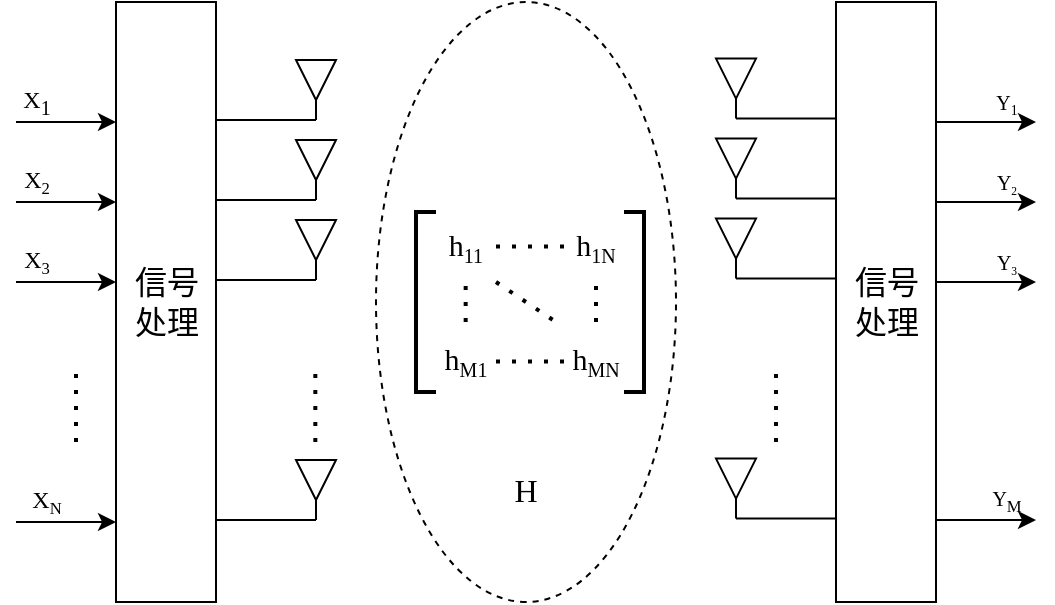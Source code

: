 <mxfile version="18.0.4" type="github">
  <diagram id="q9GEcScXyjQXlS6VjjTK" name="Page-1">
    <mxGraphModel dx="1038" dy="547" grid="1" gridSize="10" guides="1" tooltips="1" connect="1" arrows="1" fold="1" page="1" pageScale="1" pageWidth="827" pageHeight="1169" math="0" shadow="0">
      <root>
        <mxCell id="0" />
        <mxCell id="1" parent="0" />
        <mxCell id="ftm3P9XVFiQLWpEqlPqK-1" value="&lt;h2&gt;&lt;br&gt;&lt;/h2&gt;" style="whiteSpace=wrap;html=1;" parent="1" vertex="1">
          <mxGeometry x="160" y="100" width="50" height="300" as="geometry" />
        </mxCell>
        <mxCell id="ftm3P9XVFiQLWpEqlPqK-2" value="&lt;h2&gt;&lt;br&gt;&lt;/h2&gt;" style="whiteSpace=wrap;html=1;" parent="1" vertex="1">
          <mxGeometry x="520" y="100" width="50" height="300" as="geometry" />
        </mxCell>
        <mxCell id="ftm3P9XVFiQLWpEqlPqK-3" value="" style="endArrow=classic;html=1;rounded=0;fontFamily=Times New Roman;" parent="1" edge="1">
          <mxGeometry width="50" height="50" relative="1" as="geometry">
            <mxPoint x="110" y="160" as="sourcePoint" />
            <mxPoint x="160" y="160" as="targetPoint" />
          </mxGeometry>
        </mxCell>
        <mxCell id="ftm3P9XVFiQLWpEqlPqK-4" value="" style="endArrow=classic;html=1;rounded=0;fontFamily=Times New Roman;" parent="1" edge="1">
          <mxGeometry width="50" height="50" relative="1" as="geometry">
            <mxPoint x="110" y="200" as="sourcePoint" />
            <mxPoint x="160" y="200" as="targetPoint" />
          </mxGeometry>
        </mxCell>
        <mxCell id="ftm3P9XVFiQLWpEqlPqK-5" value="" style="endArrow=classic;html=1;rounded=0;fontFamily=Times New Roman;" parent="1" edge="1">
          <mxGeometry width="50" height="50" relative="1" as="geometry">
            <mxPoint x="110" y="240" as="sourcePoint" />
            <mxPoint x="160" y="240" as="targetPoint" />
          </mxGeometry>
        </mxCell>
        <mxCell id="ftm3P9XVFiQLWpEqlPqK-6" value="" style="endArrow=classic;html=1;rounded=0;fontFamily=Times New Roman;" parent="1" edge="1">
          <mxGeometry width="50" height="50" relative="1" as="geometry">
            <mxPoint x="110" y="360" as="sourcePoint" />
            <mxPoint x="160" y="360" as="targetPoint" />
          </mxGeometry>
        </mxCell>
        <mxCell id="ftm3P9XVFiQLWpEqlPqK-7" value="" style="endArrow=none;dashed=1;html=1;dashPattern=1 3;strokeWidth=2;rounded=0;fontFamily=Times New Roman;" parent="1" edge="1">
          <mxGeometry width="50" height="50" relative="1" as="geometry">
            <mxPoint x="140" y="320" as="sourcePoint" />
            <mxPoint x="140" y="280" as="targetPoint" />
          </mxGeometry>
        </mxCell>
        <mxCell id="ftm3P9XVFiQLWpEqlPqK-8" value="X&lt;sub&gt;1&lt;/sub&gt;" style="text;html=1;align=center;verticalAlign=middle;resizable=0;points=[];autosize=1;strokeColor=none;fillColor=none;fontFamily=Times New Roman;" parent="1" vertex="1">
          <mxGeometry x="105" y="140" width="30" height="20" as="geometry" />
        </mxCell>
        <mxCell id="ftm3P9XVFiQLWpEqlPqK-9" value="X&lt;span style=&quot;font-size: 10px&quot;&gt;&lt;sub&gt;2&lt;/sub&gt;&lt;/span&gt;" style="text;html=1;align=center;verticalAlign=middle;resizable=0;points=[];autosize=1;strokeColor=none;fillColor=none;fontFamily=Times New Roman;" parent="1" vertex="1">
          <mxGeometry x="105" y="180" width="30" height="20" as="geometry" />
        </mxCell>
        <mxCell id="ftm3P9XVFiQLWpEqlPqK-10" value="X&lt;span style=&quot;font-size: 10px&quot;&gt;&lt;sub&gt;3&lt;/sub&gt;&lt;/span&gt;" style="text;html=1;align=center;verticalAlign=middle;resizable=0;points=[];autosize=1;strokeColor=none;fillColor=none;fontFamily=Times New Roman;" parent="1" vertex="1">
          <mxGeometry x="105" y="220" width="30" height="20" as="geometry" />
        </mxCell>
        <mxCell id="ftm3P9XVFiQLWpEqlPqK-11" value="X&lt;span style=&quot;font-size: 10px&quot;&gt;&lt;sub&gt;N&lt;/sub&gt;&lt;/span&gt;" style="text;html=1;align=center;verticalAlign=middle;resizable=0;points=[];autosize=1;strokeColor=none;fillColor=none;fontFamily=Times New Roman;" parent="1" vertex="1">
          <mxGeometry x="110" y="340" width="30" height="20" as="geometry" />
        </mxCell>
        <mxCell id="ftm3P9XVFiQLWpEqlPqK-13" value="" style="endArrow=none;html=1;rounded=0;fontFamily=Times New Roman;" parent="1" edge="1">
          <mxGeometry width="50" height="50" relative="1" as="geometry">
            <mxPoint x="210" y="159" as="sourcePoint" />
            <mxPoint x="260" y="159" as="targetPoint" />
          </mxGeometry>
        </mxCell>
        <mxCell id="ftm3P9XVFiQLWpEqlPqK-14" value="" style="endArrow=none;html=1;rounded=0;fontFamily=Times New Roman;" parent="1" edge="1">
          <mxGeometry width="50" height="50" relative="1" as="geometry">
            <mxPoint x="260" y="159" as="sourcePoint" />
            <mxPoint x="260" y="149" as="targetPoint" />
          </mxGeometry>
        </mxCell>
        <mxCell id="ftm3P9XVFiQLWpEqlPqK-15" value="" style="triangle;whiteSpace=wrap;html=1;fontFamily=Times New Roman;direction=south;" parent="1" vertex="1">
          <mxGeometry x="250" y="129" width="20" height="20" as="geometry" />
        </mxCell>
        <mxCell id="ftm3P9XVFiQLWpEqlPqK-16" value="" style="endArrow=none;html=1;rounded=0;fontFamily=Times New Roman;" parent="1" edge="1">
          <mxGeometry width="50" height="50" relative="1" as="geometry">
            <mxPoint x="210" y="199" as="sourcePoint" />
            <mxPoint x="260" y="199" as="targetPoint" />
          </mxGeometry>
        </mxCell>
        <mxCell id="ftm3P9XVFiQLWpEqlPqK-17" value="" style="endArrow=none;html=1;rounded=0;fontFamily=Times New Roman;" parent="1" edge="1">
          <mxGeometry width="50" height="50" relative="1" as="geometry">
            <mxPoint x="260" y="199" as="sourcePoint" />
            <mxPoint x="260" y="189" as="targetPoint" />
          </mxGeometry>
        </mxCell>
        <mxCell id="ftm3P9XVFiQLWpEqlPqK-18" value="" style="triangle;whiteSpace=wrap;html=1;fontFamily=Times New Roman;direction=south;" parent="1" vertex="1">
          <mxGeometry x="250" y="169" width="20" height="20" as="geometry" />
        </mxCell>
        <mxCell id="ftm3P9XVFiQLWpEqlPqK-19" value="" style="endArrow=none;html=1;rounded=0;fontFamily=Times New Roman;" parent="1" edge="1">
          <mxGeometry width="50" height="50" relative="1" as="geometry">
            <mxPoint x="210" y="239" as="sourcePoint" />
            <mxPoint x="260" y="239" as="targetPoint" />
          </mxGeometry>
        </mxCell>
        <mxCell id="ftm3P9XVFiQLWpEqlPqK-20" value="" style="endArrow=none;html=1;rounded=0;fontFamily=Times New Roman;" parent="1" edge="1">
          <mxGeometry width="50" height="50" relative="1" as="geometry">
            <mxPoint x="260" y="239" as="sourcePoint" />
            <mxPoint x="260" y="229" as="targetPoint" />
          </mxGeometry>
        </mxCell>
        <mxCell id="ftm3P9XVFiQLWpEqlPqK-21" value="" style="triangle;whiteSpace=wrap;html=1;fontFamily=Times New Roman;direction=south;" parent="1" vertex="1">
          <mxGeometry x="250" y="209" width="20" height="20" as="geometry" />
        </mxCell>
        <mxCell id="ftm3P9XVFiQLWpEqlPqK-22" value="" style="endArrow=none;html=1;rounded=0;fontFamily=Times New Roman;" parent="1" edge="1">
          <mxGeometry width="50" height="50" relative="1" as="geometry">
            <mxPoint x="210" y="359" as="sourcePoint" />
            <mxPoint x="260" y="359" as="targetPoint" />
          </mxGeometry>
        </mxCell>
        <mxCell id="ftm3P9XVFiQLWpEqlPqK-23" value="" style="endArrow=none;html=1;rounded=0;fontFamily=Times New Roman;" parent="1" edge="1">
          <mxGeometry width="50" height="50" relative="1" as="geometry">
            <mxPoint x="260" y="359" as="sourcePoint" />
            <mxPoint x="260" y="349" as="targetPoint" />
          </mxGeometry>
        </mxCell>
        <mxCell id="ftm3P9XVFiQLWpEqlPqK-24" value="" style="triangle;whiteSpace=wrap;html=1;fontFamily=Times New Roman;direction=south;" parent="1" vertex="1">
          <mxGeometry x="250" y="329" width="20" height="20" as="geometry" />
        </mxCell>
        <mxCell id="ftm3P9XVFiQLWpEqlPqK-26" value="" style="endArrow=none;dashed=1;html=1;dashPattern=1 3;strokeWidth=2;rounded=0;fontFamily=Times New Roman;" parent="1" edge="1">
          <mxGeometry width="50" height="50" relative="1" as="geometry">
            <mxPoint x="259.66" y="320" as="sourcePoint" />
            <mxPoint x="259.66" y="280" as="targetPoint" />
          </mxGeometry>
        </mxCell>
        <mxCell id="ftm3P9XVFiQLWpEqlPqK-27" value="" style="ellipse;whiteSpace=wrap;html=1;align=center;dashed=1;fontFamily=Times New Roman;direction=south;" parent="1" vertex="1">
          <mxGeometry x="290" y="100" width="150" height="300" as="geometry" />
        </mxCell>
        <mxCell id="ftm3P9XVFiQLWpEqlPqK-28" value="" style="strokeWidth=2;html=1;shape=mxgraph.flowchart.annotation_1;align=left;pointerEvents=1;fontFamily=Times New Roman;" parent="1" vertex="1">
          <mxGeometry x="310" y="205" width="10" height="90" as="geometry" />
        </mxCell>
        <mxCell id="ftm3P9XVFiQLWpEqlPqK-29" value="" style="strokeWidth=2;html=1;shape=mxgraph.flowchart.annotation_1;align=left;pointerEvents=1;fontFamily=Times New Roman;direction=west;" parent="1" vertex="1">
          <mxGeometry x="414" y="205" width="10" height="90" as="geometry" />
        </mxCell>
        <mxCell id="ftm3P9XVFiQLWpEqlPqK-30" value="&lt;font style=&quot;font-size: 15px;&quot;&gt;h&lt;/font&gt;&lt;sub&gt;11&lt;/sub&gt;" style="text;html=1;strokeColor=none;fillColor=none;align=center;verticalAlign=middle;whiteSpace=wrap;rounded=0;fontFamily=Times New Roman;" parent="1" vertex="1">
          <mxGeometry x="320" y="215" width="30" height="15" as="geometry" />
        </mxCell>
        <mxCell id="ftm3P9XVFiQLWpEqlPqK-33" value="" style="endArrow=none;dashed=1;html=1;dashPattern=1 3;strokeWidth=2;rounded=0;fontFamily=Times New Roman;" parent="1" edge="1">
          <mxGeometry width="50" height="50" relative="1" as="geometry">
            <mxPoint x="334.83" y="260" as="sourcePoint" />
            <mxPoint x="334.83" y="240" as="targetPoint" />
          </mxGeometry>
        </mxCell>
        <mxCell id="ftm3P9XVFiQLWpEqlPqK-34" value="&lt;font style=&quot;font-size: 15px;&quot;&gt;h&lt;/font&gt;&lt;sub&gt;M1&lt;/sub&gt;" style="text;html=1;strokeColor=none;fillColor=none;align=center;verticalAlign=middle;whiteSpace=wrap;rounded=0;fontFamily=Times New Roman;" parent="1" vertex="1">
          <mxGeometry x="305" y="265" width="60" height="30" as="geometry" />
        </mxCell>
        <mxCell id="ftm3P9XVFiQLWpEqlPqK-35" value="" style="endArrow=none;dashed=1;html=1;dashPattern=1 3;strokeWidth=2;rounded=0;fontFamily=Times New Roman;" parent="1" edge="1">
          <mxGeometry width="50" height="50" relative="1" as="geometry">
            <mxPoint x="350" y="222.26" as="sourcePoint" />
            <mxPoint x="390" y="222.26" as="targetPoint" />
          </mxGeometry>
        </mxCell>
        <mxCell id="ftm3P9XVFiQLWpEqlPqK-36" value="" style="endArrow=none;dashed=1;html=1;dashPattern=1 3;strokeWidth=2;rounded=0;fontFamily=Times New Roman;" parent="1" edge="1">
          <mxGeometry width="50" height="50" relative="1" as="geometry">
            <mxPoint x="350" y="240" as="sourcePoint" />
            <mxPoint x="380" y="260" as="targetPoint" />
          </mxGeometry>
        </mxCell>
        <mxCell id="ftm3P9XVFiQLWpEqlPqK-37" value="" style="endArrow=none;dashed=1;html=1;dashPattern=1 3;strokeWidth=2;rounded=0;fontFamily=Times New Roman;" parent="1" edge="1">
          <mxGeometry width="50" height="50" relative="1" as="geometry">
            <mxPoint x="350" y="279.76" as="sourcePoint" />
            <mxPoint x="390" y="279.76" as="targetPoint" />
          </mxGeometry>
        </mxCell>
        <mxCell id="ftm3P9XVFiQLWpEqlPqK-38" value="" style="endArrow=none;dashed=1;html=1;dashPattern=1 3;strokeWidth=2;rounded=0;fontFamily=Times New Roman;" parent="1" edge="1">
          <mxGeometry width="50" height="50" relative="1" as="geometry">
            <mxPoint x="400" y="260" as="sourcePoint" />
            <mxPoint x="400" y="240" as="targetPoint" />
          </mxGeometry>
        </mxCell>
        <mxCell id="ftm3P9XVFiQLWpEqlPqK-39" value="&lt;font style=&quot;font-size: 15px;&quot;&gt;h&lt;/font&gt;&lt;sub&gt;1N&lt;/sub&gt;" style="text;html=1;strokeColor=none;fillColor=none;align=center;verticalAlign=middle;whiteSpace=wrap;rounded=0;fontFamily=Times New Roman;" parent="1" vertex="1">
          <mxGeometry x="370" y="207.5" width="60" height="30" as="geometry" />
        </mxCell>
        <mxCell id="ftm3P9XVFiQLWpEqlPqK-40" value="&lt;font style=&quot;font-size: 15px;&quot;&gt;h&lt;/font&gt;&lt;sub&gt;MN&lt;/sub&gt;" style="text;html=1;strokeColor=none;fillColor=none;align=center;verticalAlign=middle;whiteSpace=wrap;rounded=0;fontFamily=Times New Roman;" parent="1" vertex="1">
          <mxGeometry x="370" y="265" width="60" height="30" as="geometry" />
        </mxCell>
        <mxCell id="ftm3P9XVFiQLWpEqlPqK-41" value="&lt;font style=&quot;font-size: 16px;&quot;&gt;H&lt;/font&gt;" style="text;html=1;strokeColor=none;fillColor=none;align=center;verticalAlign=middle;whiteSpace=wrap;rounded=0;fontFamily=Times New Roman;" parent="1" vertex="1">
          <mxGeometry x="335" y="329" width="60" height="30" as="geometry" />
        </mxCell>
        <mxCell id="ftm3P9XVFiQLWpEqlPqK-42" value="" style="endArrow=none;html=1;rounded=0;fontFamily=Times New Roman;" parent="1" edge="1">
          <mxGeometry width="50" height="50" relative="1" as="geometry">
            <mxPoint x="520" y="158.31" as="sourcePoint" />
            <mxPoint x="470" y="158.31" as="targetPoint" />
          </mxGeometry>
        </mxCell>
        <mxCell id="ftm3P9XVFiQLWpEqlPqK-43" value="" style="endArrow=none;html=1;rounded=0;fontFamily=Times New Roman;" parent="1" edge="1">
          <mxGeometry width="50" height="50" relative="1" as="geometry">
            <mxPoint x="470" y="158.31" as="sourcePoint" />
            <mxPoint x="470" y="148.31" as="targetPoint" />
          </mxGeometry>
        </mxCell>
        <mxCell id="ftm3P9XVFiQLWpEqlPqK-44" value="" style="triangle;whiteSpace=wrap;html=1;fontFamily=Times New Roman;direction=south;" parent="1" vertex="1">
          <mxGeometry x="460" y="128.31" width="20" height="20" as="geometry" />
        </mxCell>
        <mxCell id="ftm3P9XVFiQLWpEqlPqK-45" value="" style="endArrow=none;html=1;rounded=0;fontFamily=Times New Roman;" parent="1" edge="1">
          <mxGeometry width="50" height="50" relative="1" as="geometry">
            <mxPoint x="520" y="198.31" as="sourcePoint" />
            <mxPoint x="470" y="198.31" as="targetPoint" />
          </mxGeometry>
        </mxCell>
        <mxCell id="ftm3P9XVFiQLWpEqlPqK-46" value="" style="endArrow=none;html=1;rounded=0;fontFamily=Times New Roman;" parent="1" edge="1">
          <mxGeometry width="50" height="50" relative="1" as="geometry">
            <mxPoint x="470" y="198.31" as="sourcePoint" />
            <mxPoint x="470" y="188.31" as="targetPoint" />
          </mxGeometry>
        </mxCell>
        <mxCell id="ftm3P9XVFiQLWpEqlPqK-47" value="" style="triangle;whiteSpace=wrap;html=1;fontFamily=Times New Roman;direction=south;" parent="1" vertex="1">
          <mxGeometry x="460" y="168.31" width="20" height="20" as="geometry" />
        </mxCell>
        <mxCell id="ftm3P9XVFiQLWpEqlPqK-48" value="" style="endArrow=none;html=1;rounded=0;fontFamily=Times New Roman;" parent="1" edge="1">
          <mxGeometry width="50" height="50" relative="1" as="geometry">
            <mxPoint x="520" y="238.31" as="sourcePoint" />
            <mxPoint x="470" y="238.31" as="targetPoint" />
          </mxGeometry>
        </mxCell>
        <mxCell id="ftm3P9XVFiQLWpEqlPqK-49" value="" style="endArrow=none;html=1;rounded=0;fontFamily=Times New Roman;" parent="1" edge="1">
          <mxGeometry width="50" height="50" relative="1" as="geometry">
            <mxPoint x="470" y="238.31" as="sourcePoint" />
            <mxPoint x="470" y="228.31" as="targetPoint" />
          </mxGeometry>
        </mxCell>
        <mxCell id="ftm3P9XVFiQLWpEqlPqK-50" value="" style="triangle;whiteSpace=wrap;html=1;fontFamily=Times New Roman;direction=south;" parent="1" vertex="1">
          <mxGeometry x="460" y="208.31" width="20" height="20" as="geometry" />
        </mxCell>
        <mxCell id="ftm3P9XVFiQLWpEqlPqK-51" value="" style="endArrow=none;html=1;rounded=0;fontFamily=Times New Roman;" parent="1" edge="1">
          <mxGeometry width="50" height="50" relative="1" as="geometry">
            <mxPoint x="520" y="358.31" as="sourcePoint" />
            <mxPoint x="470" y="358.31" as="targetPoint" />
          </mxGeometry>
        </mxCell>
        <mxCell id="ftm3P9XVFiQLWpEqlPqK-52" value="" style="endArrow=none;html=1;rounded=0;fontFamily=Times New Roman;" parent="1" edge="1">
          <mxGeometry width="50" height="50" relative="1" as="geometry">
            <mxPoint x="470" y="358.31" as="sourcePoint" />
            <mxPoint x="470" y="348.31" as="targetPoint" />
          </mxGeometry>
        </mxCell>
        <mxCell id="ftm3P9XVFiQLWpEqlPqK-53" value="" style="triangle;whiteSpace=wrap;html=1;fontFamily=Times New Roman;direction=south;" parent="1" vertex="1">
          <mxGeometry x="460" y="328.31" width="20" height="20" as="geometry" />
        </mxCell>
        <mxCell id="ftm3P9XVFiQLWpEqlPqK-54" value="" style="endArrow=none;dashed=1;html=1;dashPattern=1 3;strokeWidth=2;rounded=0;fontFamily=Times New Roman;" parent="1" edge="1">
          <mxGeometry width="50" height="50" relative="1" as="geometry">
            <mxPoint x="490" y="320" as="sourcePoint" />
            <mxPoint x="490" y="280" as="targetPoint" />
          </mxGeometry>
        </mxCell>
        <mxCell id="ftm3P9XVFiQLWpEqlPqK-55" value="" style="endArrow=classic;html=1;rounded=0;fontFamily=Times New Roman;" parent="1" edge="1">
          <mxGeometry width="50" height="50" relative="1" as="geometry">
            <mxPoint x="570" y="160" as="sourcePoint" />
            <mxPoint x="620.0" y="160" as="targetPoint" />
          </mxGeometry>
        </mxCell>
        <mxCell id="ftm3P9XVFiQLWpEqlPqK-56" value="" style="endArrow=classic;html=1;rounded=0;fontFamily=Times New Roman;" parent="1" edge="1">
          <mxGeometry width="50" height="50" relative="1" as="geometry">
            <mxPoint x="570" y="200" as="sourcePoint" />
            <mxPoint x="620.0" y="200" as="targetPoint" />
          </mxGeometry>
        </mxCell>
        <mxCell id="ftm3P9XVFiQLWpEqlPqK-57" value="" style="endArrow=classic;html=1;rounded=0;fontFamily=Times New Roman;" parent="1" edge="1">
          <mxGeometry width="50" height="50" relative="1" as="geometry">
            <mxPoint x="570" y="240" as="sourcePoint" />
            <mxPoint x="620.0" y="240" as="targetPoint" />
          </mxGeometry>
        </mxCell>
        <mxCell id="ftm3P9XVFiQLWpEqlPqK-58" value="" style="endArrow=classic;html=1;rounded=0;fontFamily=Times New Roman;" parent="1" edge="1">
          <mxGeometry width="50" height="50" relative="1" as="geometry">
            <mxPoint x="570" y="359" as="sourcePoint" />
            <mxPoint x="620.0" y="359" as="targetPoint" />
          </mxGeometry>
        </mxCell>
        <mxCell id="ftm3P9XVFiQLWpEqlPqK-59" value="&lt;span style=&quot;font-size: 10px&quot;&gt;Y&lt;/span&gt;&lt;span style=&quot;font-size: 8.333px&quot;&gt;&lt;sub&gt;1&lt;/sub&gt;&lt;/span&gt;" style="text;html=1;align=center;verticalAlign=middle;resizable=0;points=[];autosize=1;strokeColor=none;fillColor=none;fontFamily=Times New Roman;" parent="1" vertex="1">
          <mxGeometry x="590" y="140" width="30" height="20" as="geometry" />
        </mxCell>
        <mxCell id="ftm3P9XVFiQLWpEqlPqK-60" value="&lt;span style=&quot;font-size: 10px&quot;&gt;Y&lt;/span&gt;&lt;span style=&quot;font-size: 6.944px&quot;&gt;&lt;sub&gt;2&lt;/sub&gt;&lt;/span&gt;" style="text;html=1;align=center;verticalAlign=middle;resizable=0;points=[];autosize=1;strokeColor=none;fillColor=none;fontFamily=Times New Roman;" parent="1" vertex="1">
          <mxGeometry x="590" y="180" width="30" height="20" as="geometry" />
        </mxCell>
        <mxCell id="ftm3P9XVFiQLWpEqlPqK-61" value="&lt;span style=&quot;font-size: 10px&quot;&gt;Y&lt;/span&gt;&lt;span style=&quot;font-size: 6.944px&quot;&gt;&lt;sub&gt;3&lt;/sub&gt;&lt;/span&gt;" style="text;html=1;align=center;verticalAlign=middle;resizable=0;points=[];autosize=1;strokeColor=none;fillColor=none;fontFamily=Times New Roman;" parent="1" vertex="1">
          <mxGeometry x="590" y="220" width="30" height="20" as="geometry" />
        </mxCell>
        <mxCell id="ftm3P9XVFiQLWpEqlPqK-62" value="&lt;span style=&quot;font-size: 10px&quot;&gt;Y&lt;sub&gt;M&lt;/sub&gt;&lt;/span&gt;" style="text;html=1;align=center;verticalAlign=middle;resizable=0;points=[];autosize=1;strokeColor=none;fillColor=none;fontFamily=Times New Roman;" parent="1" vertex="1">
          <mxGeometry x="590" y="339" width="30" height="20" as="geometry" />
        </mxCell>
        <mxCell id="YV-DGhG2HE9uUPmdnLdM-1" value="&lt;font face=&quot;Times New Roman&quot;&gt;信号处理&lt;/font&gt;" style="text;html=1;strokeColor=none;fillColor=none;align=center;verticalAlign=middle;whiteSpace=wrap;rounded=0;fontSize=16;" vertex="1" parent="1">
          <mxGeometry x="162.5" y="235" width="45" height="30" as="geometry" />
        </mxCell>
        <mxCell id="YV-DGhG2HE9uUPmdnLdM-2" value="&lt;font face=&quot;Times New Roman&quot;&gt;信号处理&lt;/font&gt;" style="text;html=1;strokeColor=none;fillColor=none;align=center;verticalAlign=middle;whiteSpace=wrap;rounded=0;fontSize=16;" vertex="1" parent="1">
          <mxGeometry x="522.5" y="235" width="45" height="30" as="geometry" />
        </mxCell>
      </root>
    </mxGraphModel>
  </diagram>
</mxfile>
